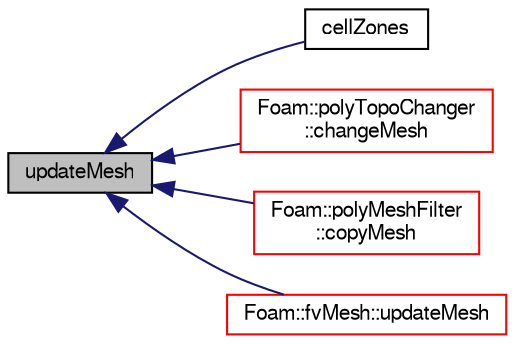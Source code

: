 digraph "updateMesh"
{
  bgcolor="transparent";
  edge [fontname="FreeSans",fontsize="10",labelfontname="FreeSans",labelfontsize="10"];
  node [fontname="FreeSans",fontsize="10",shape=record];
  rankdir="LR";
  Node19442 [label="updateMesh",height=0.2,width=0.4,color="black", fillcolor="grey75", style="filled", fontcolor="black"];
  Node19442 -> Node19443 [dir="back",color="midnightblue",fontsize="10",style="solid",fontname="FreeSans"];
  Node19443 [label="cellZones",height=0.2,width=0.4,color="black",URL="$a27410.html#a981f3e92ff079e144ef55a4fcb32dfd2",tooltip="Return non-const access to the cellZones. "];
  Node19442 -> Node19444 [dir="back",color="midnightblue",fontsize="10",style="solid",fontname="FreeSans"];
  Node19444 [label="Foam::polyTopoChanger\l::changeMesh",height=0.2,width=0.4,color="red",URL="$a21734.html#ab42e5233705f618d6994589102b1103c"];
  Node19442 -> Node19452 [dir="back",color="midnightblue",fontsize="10",style="solid",fontname="FreeSans"];
  Node19452 [label="Foam::polyMeshFilter\l::copyMesh",height=0.2,width=0.4,color="red",URL="$a21598.html#a6d46f578539dd45f89a6ea89738c75b5",tooltip="Return a copy of an fvMesh. "];
  Node19442 -> Node19454 [dir="back",color="midnightblue",fontsize="10",style="solid",fontname="FreeSans"];
  Node19454 [label="Foam::fvMesh::updateMesh",height=0.2,width=0.4,color="red",URL="$a22766.html#a9c8cde0b192708d622d874f8cc2df66d",tooltip="Update mesh corresponding to the given map. "];
}
